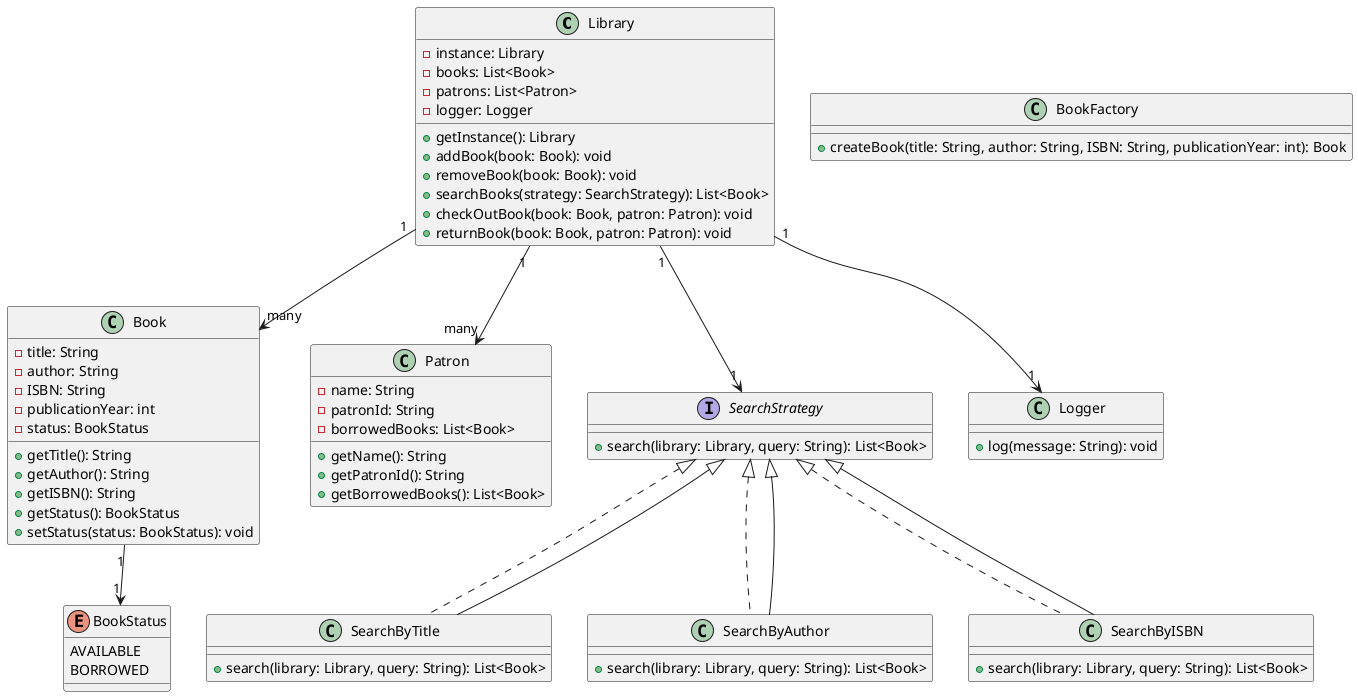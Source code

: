 @startuml
class Library {
    - instance: Library
    - books: List<Book>
    - patrons: List<Patron>
    - logger: Logger
    + getInstance(): Library
    + addBook(book: Book): void
    + removeBook(book: Book): void
    + searchBooks(strategy: SearchStrategy): List<Book>
    + checkOutBook(book: Book, patron: Patron): void
    + returnBook(book: Book, patron: Patron): void
}

class Book {
    - title: String
    - author: String
    - ISBN: String
    - publicationYear: int
    - status: BookStatus
    + getTitle(): String
    + getAuthor(): String
    + getISBN(): String
    + getStatus(): BookStatus
    + setStatus(status: BookStatus): void
}

enum BookStatus {
    AVAILABLE
    BORROWED
}

class Patron {
    - name: String
    - patronId: String
    - borrowedBooks: List<Book>
    + getName(): String
    + getPatronId(): String
    + getBorrowedBooks(): List<Book>
}

interface SearchStrategy {
    + search(library: Library, query: String): List<Book>
}

class SearchByTitle implements SearchStrategy {
    + search(library: Library, query: String): List<Book>
}

class SearchByAuthor implements SearchStrategy {
    + search(library: Library, query: String): List<Book>
}

class SearchByISBN implements SearchStrategy {
    + search(library: Library, query: String): List<Book>
}

class BookFactory {
    + createBook(title: String, author: String, ISBN: String, publicationYear: int): Book
}

class Logger {
    + log(message: String): void
}

Library "1" --> "many" Book
Library "1" --> "many" Patron
Library "1" --> "1" Logger
Library "1" --> "1" SearchStrategy
SearchStrategy <|-- SearchByTitle
SearchStrategy <|-- SearchByAuthor
SearchStrategy <|-- SearchByISBN
Book "1" --> "1" BookStatus
@enduml
